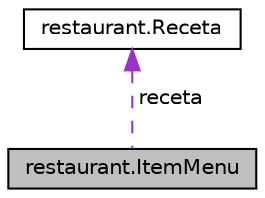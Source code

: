 digraph "restaurant.ItemMenu"
{
 // LATEX_PDF_SIZE
  edge [fontname="Helvetica",fontsize="10",labelfontname="Helvetica",labelfontsize="10"];
  node [fontname="Helvetica",fontsize="10",shape=record];
  Node1 [label="restaurant.ItemMenu",height=0.2,width=0.4,color="black", fillcolor="grey75", style="filled", fontcolor="black",tooltip=" "];
  Node2 -> Node1 [dir="back",color="darkorchid3",fontsize="10",style="dashed",label=" receta" ];
  Node2 [label="restaurant.Receta",height=0.2,width=0.4,color="black", fillcolor="white", style="filled",URL="$classrestaurant_1_1_receta.html",tooltip=" "];
}
